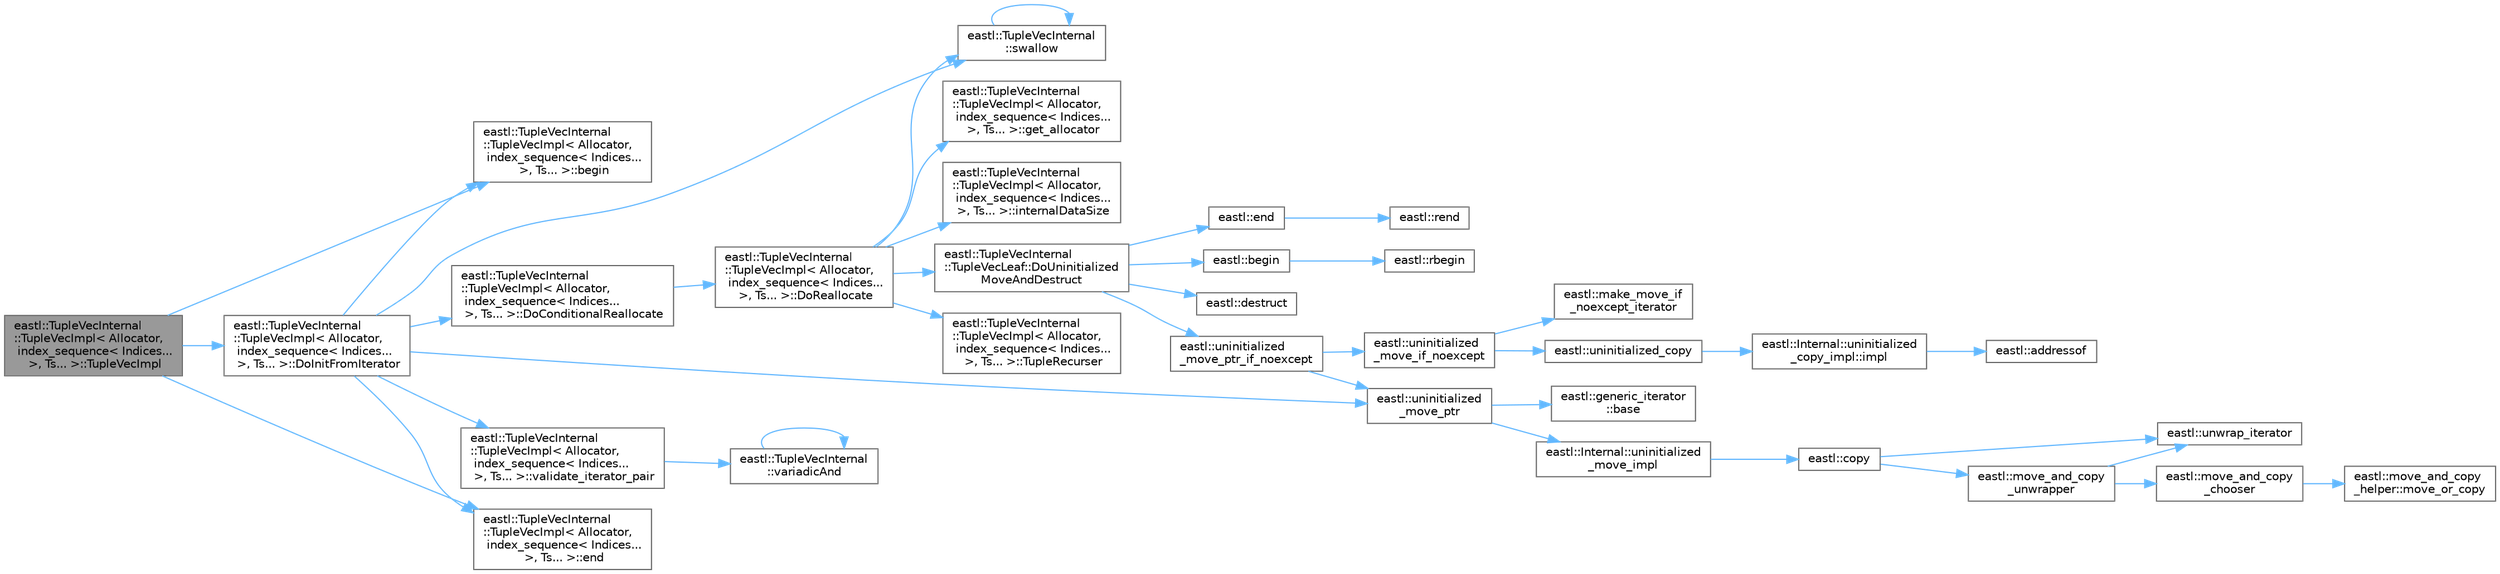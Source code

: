 digraph "eastl::TupleVecInternal::TupleVecImpl&lt; Allocator, index_sequence&lt; Indices... &gt;, Ts... &gt;::TupleVecImpl"
{
 // LATEX_PDF_SIZE
  bgcolor="transparent";
  edge [fontname=Helvetica,fontsize=10,labelfontname=Helvetica,labelfontsize=10];
  node [fontname=Helvetica,fontsize=10,shape=box,height=0.2,width=0.4];
  rankdir="LR";
  Node1 [id="Node000001",label="eastl::TupleVecInternal\l::TupleVecImpl\< Allocator,\l index_sequence\< Indices...\l \>, Ts... \>::TupleVecImpl",height=0.2,width=0.4,color="gray40", fillcolor="grey60", style="filled", fontcolor="black",tooltip=" "];
  Node1 -> Node2 [id="edge39_Node000001_Node000002",color="steelblue1",style="solid",tooltip=" "];
  Node2 [id="Node000002",label="eastl::TupleVecInternal\l::TupleVecImpl\< Allocator,\l index_sequence\< Indices...\l \>, Ts... \>::begin",height=0.2,width=0.4,color="grey40", fillcolor="white", style="filled",URL="$classeastl_1_1_tuple_vec_internal_1_1_tuple_vec_impl_3_01_allocator_00_01index__sequence_3_01_ina605da17158f3e74a30589a93af0e176.html#a51c7519df4ad476e06a89281e4c4d0a9",tooltip=" "];
  Node1 -> Node3 [id="edge40_Node000001_Node000003",color="steelblue1",style="solid",tooltip=" "];
  Node3 [id="Node000003",label="eastl::TupleVecInternal\l::TupleVecImpl\< Allocator,\l index_sequence\< Indices...\l \>, Ts... \>::DoInitFromIterator",height=0.2,width=0.4,color="grey40", fillcolor="white", style="filled",URL="$classeastl_1_1_tuple_vec_internal_1_1_tuple_vec_impl_3_01_allocator_00_01index__sequence_3_01_ina605da17158f3e74a30589a93af0e176.html#ab5bc46590269dd56bad25a4b9a55ff28",tooltip=" "];
  Node3 -> Node2 [id="edge41_Node000003_Node000002",color="steelblue1",style="solid",tooltip=" "];
  Node3 -> Node4 [id="edge42_Node000003_Node000004",color="steelblue1",style="solid",tooltip=" "];
  Node4 [id="Node000004",label="eastl::TupleVecInternal\l::TupleVecImpl\< Allocator,\l index_sequence\< Indices...\l \>, Ts... \>::DoConditionalReallocate",height=0.2,width=0.4,color="grey40", fillcolor="white", style="filled",URL="$classeastl_1_1_tuple_vec_internal_1_1_tuple_vec_impl_3_01_allocator_00_01index__sequence_3_01_ina605da17158f3e74a30589a93af0e176.html#abd67a90a69747d1daad5edf15d0f725b",tooltip=" "];
  Node4 -> Node5 [id="edge43_Node000004_Node000005",color="steelblue1",style="solid",tooltip=" "];
  Node5 [id="Node000005",label="eastl::TupleVecInternal\l::TupleVecImpl\< Allocator,\l index_sequence\< Indices...\l \>, Ts... \>::DoReallocate",height=0.2,width=0.4,color="grey40", fillcolor="white", style="filled",URL="$classeastl_1_1_tuple_vec_internal_1_1_tuple_vec_impl_3_01_allocator_00_01index__sequence_3_01_ina605da17158f3e74a30589a93af0e176.html#a2564f6a056222b7b3252b6db04cba319",tooltip=" "];
  Node5 -> Node6 [id="edge44_Node000005_Node000006",color="steelblue1",style="solid",tooltip=" "];
  Node6 [id="Node000006",label="eastl::TupleVecInternal\l::TupleVecLeaf::DoUninitialized\lMoveAndDestruct",height=0.2,width=0.4,color="grey40", fillcolor="white", style="filled",URL="$structeastl_1_1_tuple_vec_internal_1_1_tuple_vec_leaf.html#a98bf5f0436a416e806933480a59f4f72",tooltip=" "];
  Node6 -> Node7 [id="edge45_Node000006_Node000007",color="steelblue1",style="solid",tooltip=" "];
  Node7 [id="Node000007",label="eastl::begin",height=0.2,width=0.4,color="grey40", fillcolor="white", style="filled",URL="$namespaceeastl.html#a5416077556bbc43ecf1cdbab7b44c386",tooltip=" "];
  Node7 -> Node8 [id="edge46_Node000007_Node000008",color="steelblue1",style="solid",tooltip=" "];
  Node8 [id="Node000008",label="eastl::rbegin",height=0.2,width=0.4,color="grey40", fillcolor="white", style="filled",URL="$namespaceeastl.html#a9ba06f406320b604f73c79812da2e3c4",tooltip=" "];
  Node6 -> Node9 [id="edge47_Node000006_Node000009",color="steelblue1",style="solid",tooltip=" "];
  Node9 [id="Node000009",label="eastl::destruct",height=0.2,width=0.4,color="grey40", fillcolor="white", style="filled",URL="$namespaceeastl.html#abad37b6015ebddc85d5e9f116823805e",tooltip=" "];
  Node6 -> Node10 [id="edge48_Node000006_Node000010",color="steelblue1",style="solid",tooltip=" "];
  Node10 [id="Node000010",label="eastl::end",height=0.2,width=0.4,color="grey40", fillcolor="white", style="filled",URL="$namespaceeastl.html#a015a7329c4b84d454b87496532739b69",tooltip=" "];
  Node10 -> Node11 [id="edge49_Node000010_Node000011",color="steelblue1",style="solid",tooltip=" "];
  Node11 [id="Node000011",label="eastl::rend",height=0.2,width=0.4,color="grey40", fillcolor="white", style="filled",URL="$namespaceeastl.html#ac08b3f3f0eb349df6dc6475d5c8df724",tooltip=" "];
  Node6 -> Node12 [id="edge50_Node000006_Node000012",color="steelblue1",style="solid",tooltip=" "];
  Node12 [id="Node000012",label="eastl::uninitialized\l_move_ptr_if_noexcept",height=0.2,width=0.4,color="grey40", fillcolor="white", style="filled",URL="$namespaceeastl.html#a690f7111bdfc21367b332682116d5147",tooltip=" "];
  Node12 -> Node13 [id="edge51_Node000012_Node000013",color="steelblue1",style="solid",tooltip=" "];
  Node13 [id="Node000013",label="eastl::uninitialized\l_move_if_noexcept",height=0.2,width=0.4,color="grey40", fillcolor="white", style="filled",URL="$namespaceeastl.html#a0d53e3f0d385ed2affb6e55b91ca27c1",tooltip=" "];
  Node13 -> Node14 [id="edge52_Node000013_Node000014",color="steelblue1",style="solid",tooltip=" "];
  Node14 [id="Node000014",label="eastl::make_move_if\l_noexcept_iterator",height=0.2,width=0.4,color="grey40", fillcolor="white", style="filled",URL="$namespaceeastl.html#a222ebe5e304f7c8ec34c244b3e1b5b37",tooltip=" "];
  Node13 -> Node15 [id="edge53_Node000013_Node000015",color="steelblue1",style="solid",tooltip=" "];
  Node15 [id="Node000015",label="eastl::uninitialized_copy",height=0.2,width=0.4,color="grey40", fillcolor="white", style="filled",URL="$namespaceeastl.html#a8fbae45eba1ae51d58a8f1e701287e7e",tooltip=" "];
  Node15 -> Node16 [id="edge54_Node000015_Node000016",color="steelblue1",style="solid",tooltip=" "];
  Node16 [id="Node000016",label="eastl::Internal::uninitialized\l_copy_impl::impl",height=0.2,width=0.4,color="grey40", fillcolor="white", style="filled",URL="$structeastl_1_1_internal_1_1uninitialized__copy__impl.html#a19d3afee35d55d882ff56d1ecbb5b6de",tooltip=" "];
  Node16 -> Node17 [id="edge55_Node000016_Node000017",color="steelblue1",style="solid",tooltip=" "];
  Node17 [id="Node000017",label="eastl::addressof",height=0.2,width=0.4,color="grey40", fillcolor="white", style="filled",URL="$namespaceeastl.html#a647701874f427998c0c9aa5cba5a8d24",tooltip=" "];
  Node12 -> Node18 [id="edge56_Node000012_Node000018",color="steelblue1",style="solid",tooltip=" "];
  Node18 [id="Node000018",label="eastl::uninitialized\l_move_ptr",height=0.2,width=0.4,color="grey40", fillcolor="white", style="filled",URL="$namespaceeastl.html#a76265465aaa3250193df2989fa8510c3",tooltip=" "];
  Node18 -> Node19 [id="edge57_Node000018_Node000019",color="steelblue1",style="solid",tooltip=" "];
  Node19 [id="Node000019",label="eastl::generic_iterator\l::base",height=0.2,width=0.4,color="grey40", fillcolor="white", style="filled",URL="$classeastl_1_1generic__iterator.html#ac1625ac7a8793136159abac2415d8153",tooltip=" "];
  Node18 -> Node20 [id="edge58_Node000018_Node000020",color="steelblue1",style="solid",tooltip=" "];
  Node20 [id="Node000020",label="eastl::Internal::uninitialized\l_move_impl",height=0.2,width=0.4,color="grey40", fillcolor="white", style="filled",URL="$namespaceeastl_1_1_internal.html#a6944a12c50c03d2a90c0b7289a35e272",tooltip=" "];
  Node20 -> Node21 [id="edge59_Node000020_Node000021",color="steelblue1",style="solid",tooltip=" "];
  Node21 [id="Node000021",label="eastl::copy",height=0.2,width=0.4,color="grey40", fillcolor="white", style="filled",URL="$namespaceeastl.html#a3df94cc41821710012e6719792d30db3",tooltip=" "];
  Node21 -> Node22 [id="edge60_Node000021_Node000022",color="steelblue1",style="solid",tooltip=" "];
  Node22 [id="Node000022",label="eastl::move_and_copy\l_unwrapper",height=0.2,width=0.4,color="grey40", fillcolor="white", style="filled",URL="$namespaceeastl.html#a661e609e51ae177a723acb076d9fcb52",tooltip=" "];
  Node22 -> Node23 [id="edge61_Node000022_Node000023",color="steelblue1",style="solid",tooltip=" "];
  Node23 [id="Node000023",label="eastl::move_and_copy\l_chooser",height=0.2,width=0.4,color="grey40", fillcolor="white", style="filled",URL="$namespaceeastl.html#a69a59b58a0b86c06c81fd89a94cff90d",tooltip=" "];
  Node23 -> Node24 [id="edge62_Node000023_Node000024",color="steelblue1",style="solid",tooltip=" "];
  Node24 [id="Node000024",label="eastl::move_and_copy\l_helper::move_or_copy",height=0.2,width=0.4,color="grey40", fillcolor="white", style="filled",URL="$structeastl_1_1move__and__copy__helper.html#aa9de7d135fbe5ddb02a94513283cf77b",tooltip=" "];
  Node22 -> Node25 [id="edge63_Node000022_Node000025",color="steelblue1",style="solid",tooltip=" "];
  Node25 [id="Node000025",label="eastl::unwrap_iterator",height=0.2,width=0.4,color="grey40", fillcolor="white", style="filled",URL="$namespaceeastl.html#a82f343209a121c16468a124327e2d303",tooltip=" "];
  Node21 -> Node25 [id="edge64_Node000021_Node000025",color="steelblue1",style="solid",tooltip=" "];
  Node5 -> Node26 [id="edge65_Node000005_Node000026",color="steelblue1",style="solid",tooltip=" "];
  Node26 [id="Node000026",label="eastl::TupleVecInternal\l::TupleVecImpl\< Allocator,\l index_sequence\< Indices...\l \>, Ts... \>::get_allocator",height=0.2,width=0.4,color="grey40", fillcolor="white", style="filled",URL="$classeastl_1_1_tuple_vec_internal_1_1_tuple_vec_impl_3_01_allocator_00_01index__sequence_3_01_ina605da17158f3e74a30589a93af0e176.html#acfe25376c6c66d6592e73f83fbab5920",tooltip=" "];
  Node5 -> Node27 [id="edge66_Node000005_Node000027",color="steelblue1",style="solid",tooltip=" "];
  Node27 [id="Node000027",label="eastl::TupleVecInternal\l::TupleVecImpl\< Allocator,\l index_sequence\< Indices...\l \>, Ts... \>::internalDataSize",height=0.2,width=0.4,color="grey40", fillcolor="white", style="filled",URL="$classeastl_1_1_tuple_vec_internal_1_1_tuple_vec_impl_3_01_allocator_00_01index__sequence_3_01_ina605da17158f3e74a30589a93af0e176.html#a0a6ac0475639f22d4da7f5c82b35a901",tooltip=" "];
  Node5 -> Node28 [id="edge67_Node000005_Node000028",color="steelblue1",style="solid",tooltip=" "];
  Node28 [id="Node000028",label="eastl::TupleVecInternal\l::swallow",height=0.2,width=0.4,color="grey40", fillcolor="white", style="filled",URL="$namespaceeastl_1_1_tuple_vec_internal.html#a409490ea519a2dcb90622c501135b40a",tooltip=" "];
  Node28 -> Node28 [id="edge68_Node000028_Node000028",color="steelblue1",style="solid",tooltip=" "];
  Node5 -> Node29 [id="edge69_Node000005_Node000029",color="steelblue1",style="solid",tooltip=" "];
  Node29 [id="Node000029",label="eastl::TupleVecInternal\l::TupleVecImpl\< Allocator,\l index_sequence\< Indices...\l \>, Ts... \>::TupleRecurser",height=0.2,width=0.4,color="grey40", fillcolor="white", style="filled",URL="$classeastl_1_1_tuple_vec_internal_1_1_tuple_vec_impl_3_01_allocator_00_01index__sequence_3_01_ina605da17158f3e74a30589a93af0e176.html#a447a21d79fdaf8d7653d2045f9531f4d",tooltip=" "];
  Node3 -> Node30 [id="edge70_Node000003_Node000030",color="steelblue1",style="solid",tooltip=" "];
  Node30 [id="Node000030",label="eastl::TupleVecInternal\l::TupleVecImpl\< Allocator,\l index_sequence\< Indices...\l \>, Ts... \>::end",height=0.2,width=0.4,color="grey40", fillcolor="white", style="filled",URL="$classeastl_1_1_tuple_vec_internal_1_1_tuple_vec_impl_3_01_allocator_00_01index__sequence_3_01_ina605da17158f3e74a30589a93af0e176.html#a2d5a952e6aaee31b94b47565a62c646d",tooltip=" "];
  Node3 -> Node28 [id="edge71_Node000003_Node000028",color="steelblue1",style="solid",tooltip=" "];
  Node3 -> Node18 [id="edge72_Node000003_Node000018",color="steelblue1",style="solid",tooltip=" "];
  Node3 -> Node31 [id="edge73_Node000003_Node000031",color="steelblue1",style="solid",tooltip=" "];
  Node31 [id="Node000031",label="eastl::TupleVecInternal\l::TupleVecImpl\< Allocator,\l index_sequence\< Indices...\l \>, Ts... \>::validate_iterator_pair",height=0.2,width=0.4,color="grey40", fillcolor="white", style="filled",URL="$classeastl_1_1_tuple_vec_internal_1_1_tuple_vec_impl_3_01_allocator_00_01index__sequence_3_01_ina605da17158f3e74a30589a93af0e176.html#a6b7d40483588db6fb22311b91d84d99c",tooltip=" "];
  Node31 -> Node32 [id="edge74_Node000031_Node000032",color="steelblue1",style="solid",tooltip=" "];
  Node32 [id="Node000032",label="eastl::TupleVecInternal\l::variadicAnd",height=0.2,width=0.4,color="grey40", fillcolor="white", style="filled",URL="$namespaceeastl_1_1_tuple_vec_internal.html#a3f980bb9d39b9bb75a26d7f358de3fc4",tooltip=" "];
  Node32 -> Node32 [id="edge75_Node000032_Node000032",color="steelblue1",style="solid",tooltip=" "];
  Node1 -> Node30 [id="edge76_Node000001_Node000030",color="steelblue1",style="solid",tooltip=" "];
}
